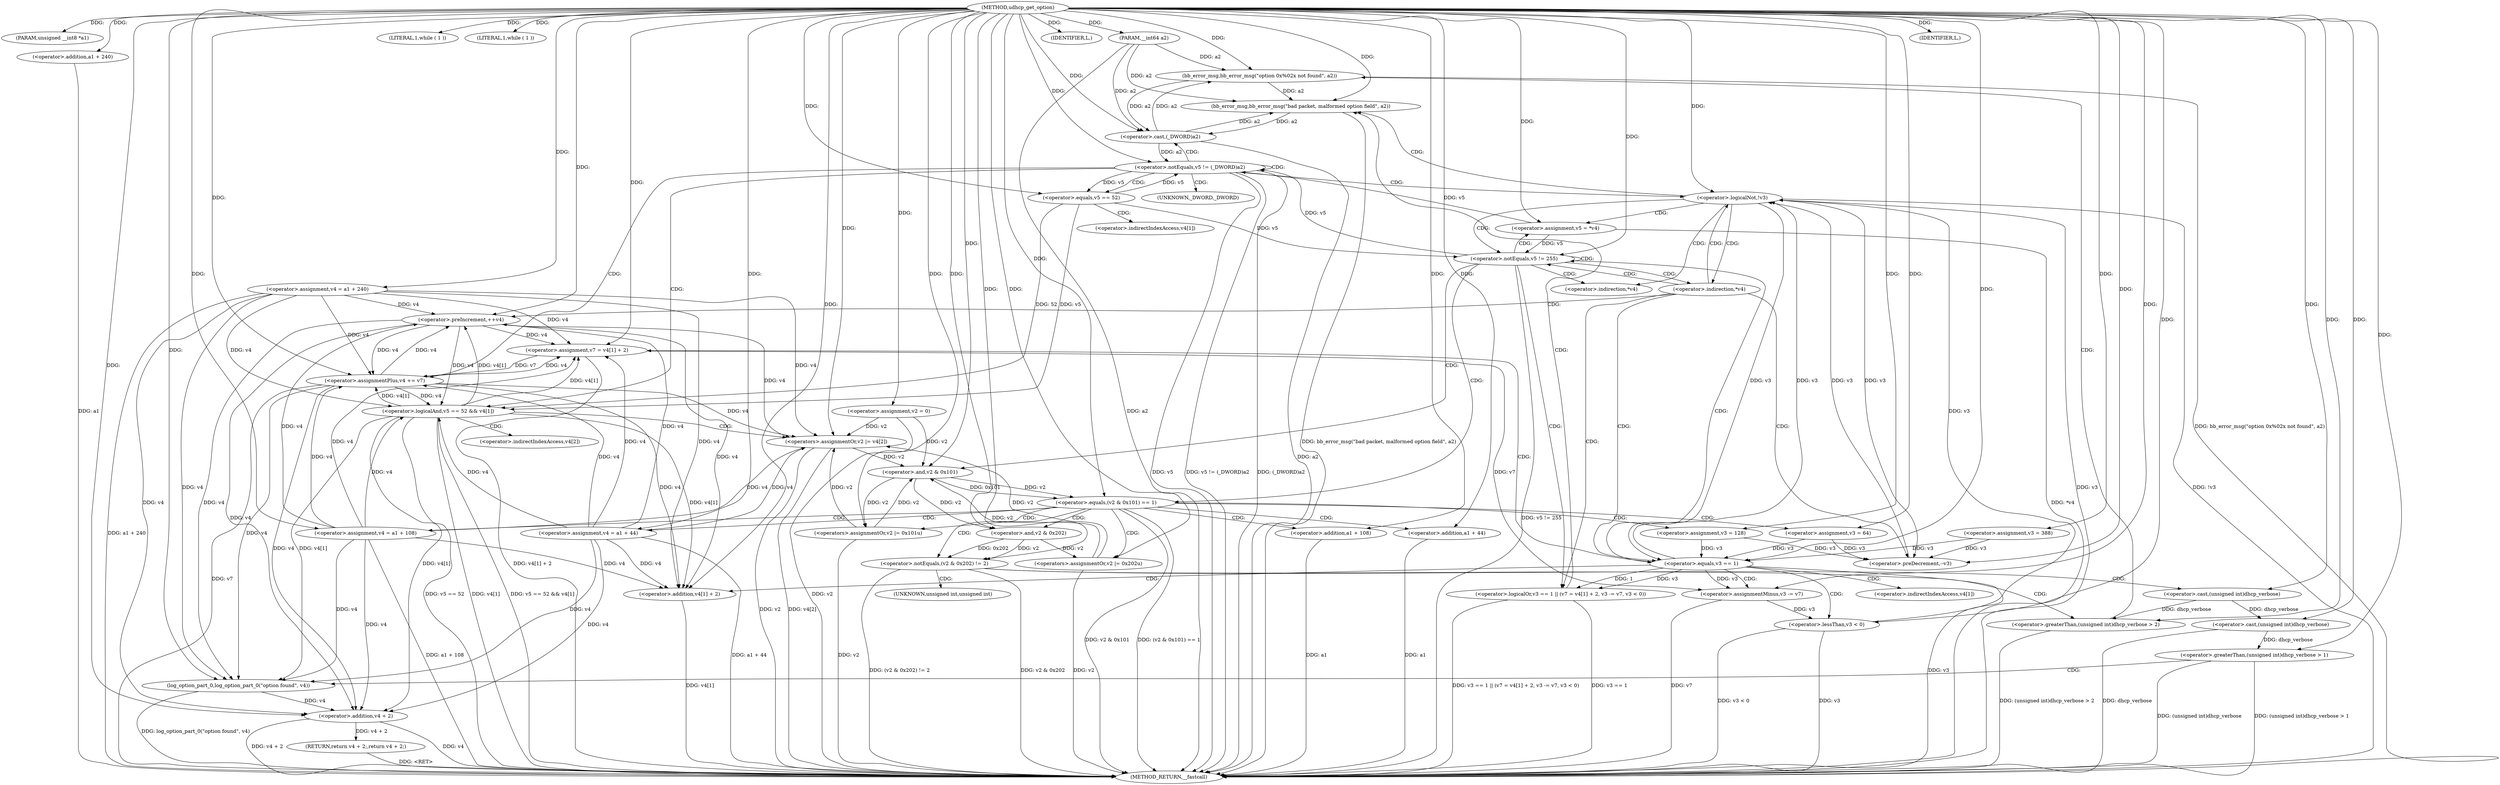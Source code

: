 digraph udhcp_get_option {  
"1000106" [label = "(METHOD,udhcp_get_option)" ]
"1000265" [label = "(METHOD_RETURN,__fastcall)" ]
"1000107" [label = "(PARAM,unsigned __int8 *a1)" ]
"1000108" [label = "(PARAM,__int64 a2)" ]
"1000115" [label = "(<operator>.assignment,v2 = 0)" ]
"1000118" [label = "(<operator>.assignment,v3 = 388)" ]
"1000121" [label = "(<operator>.assignment,v4 = a1 + 240)" ]
"1000123" [label = "(<operator>.addition,a1 + 240)" ]
"1000127" [label = "(LITERAL,1,while ( 1 ))" ]
"1000130" [label = "(LITERAL,1,while ( 1 ))" ]
"1000132" [label = "(<operator>.assignment,v5 = *v4)" ]
"1000140" [label = "(<operator>.preDecrement,--v3)" ]
"1000142" [label = "(<operator>.preIncrement,++v4)" ]
"1000146" [label = "(<operator>.logicalNot,!v3)" ]
"1000150" [label = "(<operator>.notEquals,v5 != 255)" ]
"1000155" [label = "(<operator>.equals,(v2 & 0x101) == 1)" ]
"1000156" [label = "(<operator>.and,v2 & 0x101)" ]
"1000161" [label = "(<operators>.assignmentOr,v2 |= 0x101u)" ]
"1000164" [label = "(<operator>.assignment,v4 = a1 + 108)" ]
"1000166" [label = "(<operator>.addition,a1 + 108)" ]
"1000169" [label = "(<operator>.assignment,v3 = 128)" ]
"1000175" [label = "(<operator>.notEquals,(v2 & 0x202) != 2)" ]
"1000176" [label = "(<operator>.and,v2 & 0x202)" ]
"1000182" [label = "(<operator>.greaterThan,(unsigned int)dhcp_verbose > 2)" ]
"1000183" [label = "(<operator>.cast,(unsigned int)dhcp_verbose)" ]
"1000187" [label = "(bb_error_msg,bb_error_msg(\"option 0x%02x not found\", a2))" ]
"1000190" [label = "(IDENTIFIER,L,)" ]
"1000191" [label = "(<operators>.assignmentOr,v2 |= 0x202u)" ]
"1000194" [label = "(<operator>.assignment,v4 = a1 + 44)" ]
"1000196" [label = "(<operator>.addition,a1 + 44)" ]
"1000199" [label = "(<operator>.assignment,v3 = 64)" ]
"1000203" [label = "(<operator>.logicalOr,v3 == 1 || (v7 = v4[1] + 2, v3 -= v7, v3 < 0))" ]
"1000204" [label = "(<operator>.equals,v3 == 1)" ]
"1000208" [label = "(<operator>.assignment,v7 = v4[1] + 2)" ]
"1000210" [label = "(<operator>.addition,v4[1] + 2)" ]
"1000216" [label = "(<operator>.assignmentMinus,v3 -= v7)" ]
"1000219" [label = "(<operator>.lessThan,v3 < 0)" ]
"1000224" [label = "(bb_error_msg,bb_error_msg(\"bad packet, malformed option field\", a2))" ]
"1000227" [label = "(IDENTIFIER,L,)" ]
"1000229" [label = "(<operator>.notEquals,v5 != (_DWORD)a2)" ]
"1000231" [label = "(<operator>.cast,(_DWORD)a2)" ]
"1000236" [label = "(<operator>.logicalAnd,v5 == 52 && v4[1])" ]
"1000237" [label = "(<operator>.equals,v5 == 52)" ]
"1000243" [label = "(<operators>.assignmentOr,v2 |= v4[2])" ]
"1000248" [label = "(<operator>.assignmentPlus,v4 += v7)" ]
"1000253" [label = "(<operator>.greaterThan,(unsigned int)dhcp_verbose > 1)" ]
"1000254" [label = "(<operator>.cast,(unsigned int)dhcp_verbose)" ]
"1000258" [label = "(log_option_part_0,log_option_part_0(\"option found\", v4))" ]
"1000261" [label = "(RETURN,return v4 + 2;,return v4 + 2;)" ]
"1000262" [label = "(<operator>.addition,v4 + 2)" ]
"1000134" [label = "(<operator>.indirection,*v4)" ]
"1000137" [label = "(<operator>.indirection,*v4)" ]
"1000184" [label = "(UNKNOWN,unsigned int,unsigned int)" ]
"1000211" [label = "(<operator>.indirectIndexAccess,v4[1])" ]
"1000232" [label = "(UNKNOWN,_DWORD,_DWORD)" ]
"1000240" [label = "(<operator>.indirectIndexAccess,v4[1])" ]
"1000245" [label = "(<operator>.indirectIndexAccess,v4[2])" ]
  "1000248" -> "1000265"  [ label = "DDG: v7"] 
  "1000229" -> "1000265"  [ label = "DDG: (_DWORD)a2"] 
  "1000191" -> "1000265"  [ label = "DDG: v2"] 
  "1000155" -> "1000265"  [ label = "DDG: v2 & 0x101"] 
  "1000187" -> "1000265"  [ label = "DDG: bb_error_msg(\"option 0x%02x not found\", a2)"] 
  "1000253" -> "1000265"  [ label = "DDG: (unsigned int)dhcp_verbose"] 
  "1000166" -> "1000265"  [ label = "DDG: a1"] 
  "1000216" -> "1000265"  [ label = "DDG: v7"] 
  "1000204" -> "1000265"  [ label = "DDG: v3"] 
  "1000203" -> "1000265"  [ label = "DDG: v3 == 1 || (v7 = v4[1] + 2, v3 -= v7, v3 < 0)"] 
  "1000164" -> "1000265"  [ label = "DDG: a1 + 108"] 
  "1000243" -> "1000265"  [ label = "DDG: v2"] 
  "1000123" -> "1000265"  [ label = "DDG: a1"] 
  "1000231" -> "1000265"  [ label = "DDG: a2"] 
  "1000258" -> "1000265"  [ label = "DDG: log_option_part_0(\"option found\", v4)"] 
  "1000229" -> "1000265"  [ label = "DDG: v5"] 
  "1000210" -> "1000265"  [ label = "DDG: v4[1]"] 
  "1000229" -> "1000265"  [ label = "DDG: v5 != (_DWORD)a2"] 
  "1000254" -> "1000265"  [ label = "DDG: dhcp_verbose"] 
  "1000132" -> "1000265"  [ label = "DDG: *v4"] 
  "1000219" -> "1000265"  [ label = "DDG: v3"] 
  "1000224" -> "1000265"  [ label = "DDG: bb_error_msg(\"bad packet, malformed option field\", a2)"] 
  "1000150" -> "1000265"  [ label = "DDG: v5 != 255"] 
  "1000182" -> "1000265"  [ label = "DDG: (unsigned int)dhcp_verbose > 2"] 
  "1000146" -> "1000265"  [ label = "DDG: v3"] 
  "1000203" -> "1000265"  [ label = "DDG: v3 == 1"] 
  "1000253" -> "1000265"  [ label = "DDG: (unsigned int)dhcp_verbose > 1"] 
  "1000236" -> "1000265"  [ label = "DDG: v5 == 52 && v4[1]"] 
  "1000155" -> "1000265"  [ label = "DDG: (v2 & 0x101) == 1"] 
  "1000115" -> "1000265"  [ label = "DDG: v2"] 
  "1000236" -> "1000265"  [ label = "DDG: v5 == 52"] 
  "1000262" -> "1000265"  [ label = "DDG: v4"] 
  "1000175" -> "1000265"  [ label = "DDG: v2 & 0x202"] 
  "1000194" -> "1000265"  [ label = "DDG: a1 + 44"] 
  "1000208" -> "1000265"  [ label = "DDG: v4[1] + 2"] 
  "1000196" -> "1000265"  [ label = "DDG: a1"] 
  "1000175" -> "1000265"  [ label = "DDG: (v2 & 0x202) != 2"] 
  "1000262" -> "1000265"  [ label = "DDG: v4 + 2"] 
  "1000146" -> "1000265"  [ label = "DDG: !v3"] 
  "1000236" -> "1000265"  [ label = "DDG: v4[1]"] 
  "1000243" -> "1000265"  [ label = "DDG: v4[2]"] 
  "1000121" -> "1000265"  [ label = "DDG: a1 + 240"] 
  "1000108" -> "1000265"  [ label = "DDG: a2"] 
  "1000219" -> "1000265"  [ label = "DDG: v3 < 0"] 
  "1000161" -> "1000265"  [ label = "DDG: v2"] 
  "1000261" -> "1000265"  [ label = "DDG: <RET>"] 
  "1000106" -> "1000107"  [ label = "DDG: "] 
  "1000106" -> "1000108"  [ label = "DDG: "] 
  "1000106" -> "1000115"  [ label = "DDG: "] 
  "1000106" -> "1000118"  [ label = "DDG: "] 
  "1000106" -> "1000121"  [ label = "DDG: "] 
  "1000106" -> "1000123"  [ label = "DDG: "] 
  "1000106" -> "1000127"  [ label = "DDG: "] 
  "1000106" -> "1000130"  [ label = "DDG: "] 
  "1000106" -> "1000132"  [ label = "DDG: "] 
  "1000199" -> "1000140"  [ label = "DDG: v3"] 
  "1000118" -> "1000140"  [ label = "DDG: v3"] 
  "1000146" -> "1000140"  [ label = "DDG: v3"] 
  "1000169" -> "1000140"  [ label = "DDG: v3"] 
  "1000106" -> "1000140"  [ label = "DDG: "] 
  "1000121" -> "1000142"  [ label = "DDG: v4"] 
  "1000248" -> "1000142"  [ label = "DDG: v4"] 
  "1000194" -> "1000142"  [ label = "DDG: v4"] 
  "1000164" -> "1000142"  [ label = "DDG: v4"] 
  "1000236" -> "1000142"  [ label = "DDG: v4[1]"] 
  "1000106" -> "1000142"  [ label = "DDG: "] 
  "1000204" -> "1000146"  [ label = "DDG: v3"] 
  "1000219" -> "1000146"  [ label = "DDG: v3"] 
  "1000140" -> "1000146"  [ label = "DDG: v3"] 
  "1000106" -> "1000146"  [ label = "DDG: "] 
  "1000132" -> "1000150"  [ label = "DDG: v5"] 
  "1000237" -> "1000150"  [ label = "DDG: v5"] 
  "1000106" -> "1000150"  [ label = "DDG: "] 
  "1000156" -> "1000155"  [ label = "DDG: v2"] 
  "1000156" -> "1000155"  [ label = "DDG: 0x101"] 
  "1000243" -> "1000156"  [ label = "DDG: v2"] 
  "1000115" -> "1000156"  [ label = "DDG: v2"] 
  "1000191" -> "1000156"  [ label = "DDG: v2"] 
  "1000161" -> "1000156"  [ label = "DDG: v2"] 
  "1000106" -> "1000156"  [ label = "DDG: "] 
  "1000106" -> "1000155"  [ label = "DDG: "] 
  "1000106" -> "1000161"  [ label = "DDG: "] 
  "1000156" -> "1000161"  [ label = "DDG: v2"] 
  "1000106" -> "1000164"  [ label = "DDG: "] 
  "1000106" -> "1000166"  [ label = "DDG: "] 
  "1000106" -> "1000169"  [ label = "DDG: "] 
  "1000176" -> "1000175"  [ label = "DDG: v2"] 
  "1000176" -> "1000175"  [ label = "DDG: 0x202"] 
  "1000156" -> "1000176"  [ label = "DDG: v2"] 
  "1000106" -> "1000176"  [ label = "DDG: "] 
  "1000106" -> "1000175"  [ label = "DDG: "] 
  "1000183" -> "1000182"  [ label = "DDG: dhcp_verbose"] 
  "1000106" -> "1000183"  [ label = "DDG: "] 
  "1000106" -> "1000182"  [ label = "DDG: "] 
  "1000106" -> "1000187"  [ label = "DDG: "] 
  "1000231" -> "1000187"  [ label = "DDG: a2"] 
  "1000108" -> "1000187"  [ label = "DDG: a2"] 
  "1000106" -> "1000190"  [ label = "DDG: "] 
  "1000106" -> "1000191"  [ label = "DDG: "] 
  "1000176" -> "1000191"  [ label = "DDG: v2"] 
  "1000106" -> "1000194"  [ label = "DDG: "] 
  "1000106" -> "1000196"  [ label = "DDG: "] 
  "1000106" -> "1000199"  [ label = "DDG: "] 
  "1000204" -> "1000203"  [ label = "DDG: v3"] 
  "1000204" -> "1000203"  [ label = "DDG: 1"] 
  "1000199" -> "1000204"  [ label = "DDG: v3"] 
  "1000118" -> "1000204"  [ label = "DDG: v3"] 
  "1000146" -> "1000204"  [ label = "DDG: v3"] 
  "1000169" -> "1000204"  [ label = "DDG: v3"] 
  "1000106" -> "1000204"  [ label = "DDG: "] 
  "1000142" -> "1000208"  [ label = "DDG: v4"] 
  "1000121" -> "1000208"  [ label = "DDG: v4"] 
  "1000248" -> "1000208"  [ label = "DDG: v4"] 
  "1000194" -> "1000208"  [ label = "DDG: v4"] 
  "1000236" -> "1000208"  [ label = "DDG: v4[1]"] 
  "1000164" -> "1000208"  [ label = "DDG: v4"] 
  "1000106" -> "1000208"  [ label = "DDG: "] 
  "1000142" -> "1000210"  [ label = "DDG: v4"] 
  "1000121" -> "1000210"  [ label = "DDG: v4"] 
  "1000248" -> "1000210"  [ label = "DDG: v4"] 
  "1000194" -> "1000210"  [ label = "DDG: v4"] 
  "1000236" -> "1000210"  [ label = "DDG: v4[1]"] 
  "1000164" -> "1000210"  [ label = "DDG: v4"] 
  "1000106" -> "1000210"  [ label = "DDG: "] 
  "1000208" -> "1000216"  [ label = "DDG: v7"] 
  "1000106" -> "1000216"  [ label = "DDG: "] 
  "1000204" -> "1000216"  [ label = "DDG: v3"] 
  "1000216" -> "1000219"  [ label = "DDG: v3"] 
  "1000106" -> "1000219"  [ label = "DDG: "] 
  "1000106" -> "1000224"  [ label = "DDG: "] 
  "1000187" -> "1000224"  [ label = "DDG: a2"] 
  "1000231" -> "1000224"  [ label = "DDG: a2"] 
  "1000108" -> "1000224"  [ label = "DDG: a2"] 
  "1000106" -> "1000227"  [ label = "DDG: "] 
  "1000132" -> "1000229"  [ label = "DDG: v5"] 
  "1000237" -> "1000229"  [ label = "DDG: v5"] 
  "1000150" -> "1000229"  [ label = "DDG: v5"] 
  "1000106" -> "1000229"  [ label = "DDG: "] 
  "1000231" -> "1000229"  [ label = "DDG: a2"] 
  "1000187" -> "1000231"  [ label = "DDG: a2"] 
  "1000224" -> "1000231"  [ label = "DDG: a2"] 
  "1000108" -> "1000231"  [ label = "DDG: a2"] 
  "1000106" -> "1000231"  [ label = "DDG: "] 
  "1000237" -> "1000236"  [ label = "DDG: v5"] 
  "1000237" -> "1000236"  [ label = "DDG: 52"] 
  "1000229" -> "1000237"  [ label = "DDG: v5"] 
  "1000106" -> "1000237"  [ label = "DDG: "] 
  "1000142" -> "1000236"  [ label = "DDG: v4"] 
  "1000121" -> "1000236"  [ label = "DDG: v4"] 
  "1000248" -> "1000236"  [ label = "DDG: v4"] 
  "1000194" -> "1000236"  [ label = "DDG: v4"] 
  "1000164" -> "1000236"  [ label = "DDG: v4"] 
  "1000142" -> "1000243"  [ label = "DDG: v4"] 
  "1000121" -> "1000243"  [ label = "DDG: v4"] 
  "1000248" -> "1000243"  [ label = "DDG: v4"] 
  "1000194" -> "1000243"  [ label = "DDG: v4"] 
  "1000164" -> "1000243"  [ label = "DDG: v4"] 
  "1000115" -> "1000243"  [ label = "DDG: v2"] 
  "1000191" -> "1000243"  [ label = "DDG: v2"] 
  "1000161" -> "1000243"  [ label = "DDG: v2"] 
  "1000106" -> "1000243"  [ label = "DDG: "] 
  "1000106" -> "1000248"  [ label = "DDG: "] 
  "1000208" -> "1000248"  [ label = "DDG: v7"] 
  "1000142" -> "1000248"  [ label = "DDG: v4"] 
  "1000121" -> "1000248"  [ label = "DDG: v4"] 
  "1000194" -> "1000248"  [ label = "DDG: v4"] 
  "1000164" -> "1000248"  [ label = "DDG: v4"] 
  "1000236" -> "1000248"  [ label = "DDG: v4[1]"] 
  "1000254" -> "1000253"  [ label = "DDG: dhcp_verbose"] 
  "1000183" -> "1000254"  [ label = "DDG: dhcp_verbose"] 
  "1000106" -> "1000254"  [ label = "DDG: "] 
  "1000106" -> "1000253"  [ label = "DDG: "] 
  "1000106" -> "1000258"  [ label = "DDG: "] 
  "1000142" -> "1000258"  [ label = "DDG: v4"] 
  "1000121" -> "1000258"  [ label = "DDG: v4"] 
  "1000248" -> "1000258"  [ label = "DDG: v4"] 
  "1000194" -> "1000258"  [ label = "DDG: v4"] 
  "1000164" -> "1000258"  [ label = "DDG: v4"] 
  "1000236" -> "1000258"  [ label = "DDG: v4[1]"] 
  "1000262" -> "1000261"  [ label = "DDG: v4 + 2"] 
  "1000258" -> "1000262"  [ label = "DDG: v4"] 
  "1000142" -> "1000262"  [ label = "DDG: v4"] 
  "1000121" -> "1000262"  [ label = "DDG: v4"] 
  "1000248" -> "1000262"  [ label = "DDG: v4"] 
  "1000194" -> "1000262"  [ label = "DDG: v4"] 
  "1000164" -> "1000262"  [ label = "DDG: v4"] 
  "1000236" -> "1000262"  [ label = "DDG: v4[1]"] 
  "1000106" -> "1000262"  [ label = "DDG: "] 
  "1000137" -> "1000142"  [ label = "CDG: "] 
  "1000137" -> "1000140"  [ label = "CDG: "] 
  "1000137" -> "1000146"  [ label = "CDG: "] 
  "1000137" -> "1000204"  [ label = "CDG: "] 
  "1000137" -> "1000203"  [ label = "CDG: "] 
  "1000137" -> "1000150"  [ label = "CDG: "] 
  "1000146" -> "1000224"  [ label = "CDG: "] 
  "1000146" -> "1000137"  [ label = "CDG: "] 
  "1000146" -> "1000134"  [ label = "CDG: "] 
  "1000146" -> "1000132"  [ label = "CDG: "] 
  "1000146" -> "1000150"  [ label = "CDG: "] 
  "1000150" -> "1000204"  [ label = "CDG: "] 
  "1000150" -> "1000203"  [ label = "CDG: "] 
  "1000150" -> "1000156"  [ label = "CDG: "] 
  "1000150" -> "1000155"  [ label = "CDG: "] 
  "1000150" -> "1000137"  [ label = "CDG: "] 
  "1000150" -> "1000134"  [ label = "CDG: "] 
  "1000150" -> "1000132"  [ label = "CDG: "] 
  "1000150" -> "1000150"  [ label = "CDG: "] 
  "1000155" -> "1000176"  [ label = "CDG: "] 
  "1000155" -> "1000175"  [ label = "CDG: "] 
  "1000155" -> "1000169"  [ label = "CDG: "] 
  "1000155" -> "1000166"  [ label = "CDG: "] 
  "1000155" -> "1000164"  [ label = "CDG: "] 
  "1000155" -> "1000161"  [ label = "CDG: "] 
  "1000155" -> "1000191"  [ label = "CDG: "] 
  "1000155" -> "1000199"  [ label = "CDG: "] 
  "1000155" -> "1000196"  [ label = "CDG: "] 
  "1000155" -> "1000194"  [ label = "CDG: "] 
  "1000175" -> "1000184"  [ label = "CDG: "] 
  "1000175" -> "1000183"  [ label = "CDG: "] 
  "1000175" -> "1000182"  [ label = "CDG: "] 
  "1000182" -> "1000187"  [ label = "CDG: "] 
  "1000203" -> "1000224"  [ label = "CDG: "] 
  "1000204" -> "1000208"  [ label = "CDG: "] 
  "1000204" -> "1000219"  [ label = "CDG: "] 
  "1000204" -> "1000216"  [ label = "CDG: "] 
  "1000204" -> "1000211"  [ label = "CDG: "] 
  "1000204" -> "1000210"  [ label = "CDG: "] 
  "1000229" -> "1000237"  [ label = "CDG: "] 
  "1000229" -> "1000236"  [ label = "CDG: "] 
  "1000229" -> "1000232"  [ label = "CDG: "] 
  "1000229" -> "1000231"  [ label = "CDG: "] 
  "1000229" -> "1000229"  [ label = "CDG: "] 
  "1000229" -> "1000248"  [ label = "CDG: "] 
  "1000229" -> "1000146"  [ label = "CDG: "] 
  "1000236" -> "1000245"  [ label = "CDG: "] 
  "1000236" -> "1000243"  [ label = "CDG: "] 
  "1000237" -> "1000240"  [ label = "CDG: "] 
  "1000253" -> "1000258"  [ label = "CDG: "] 
}
